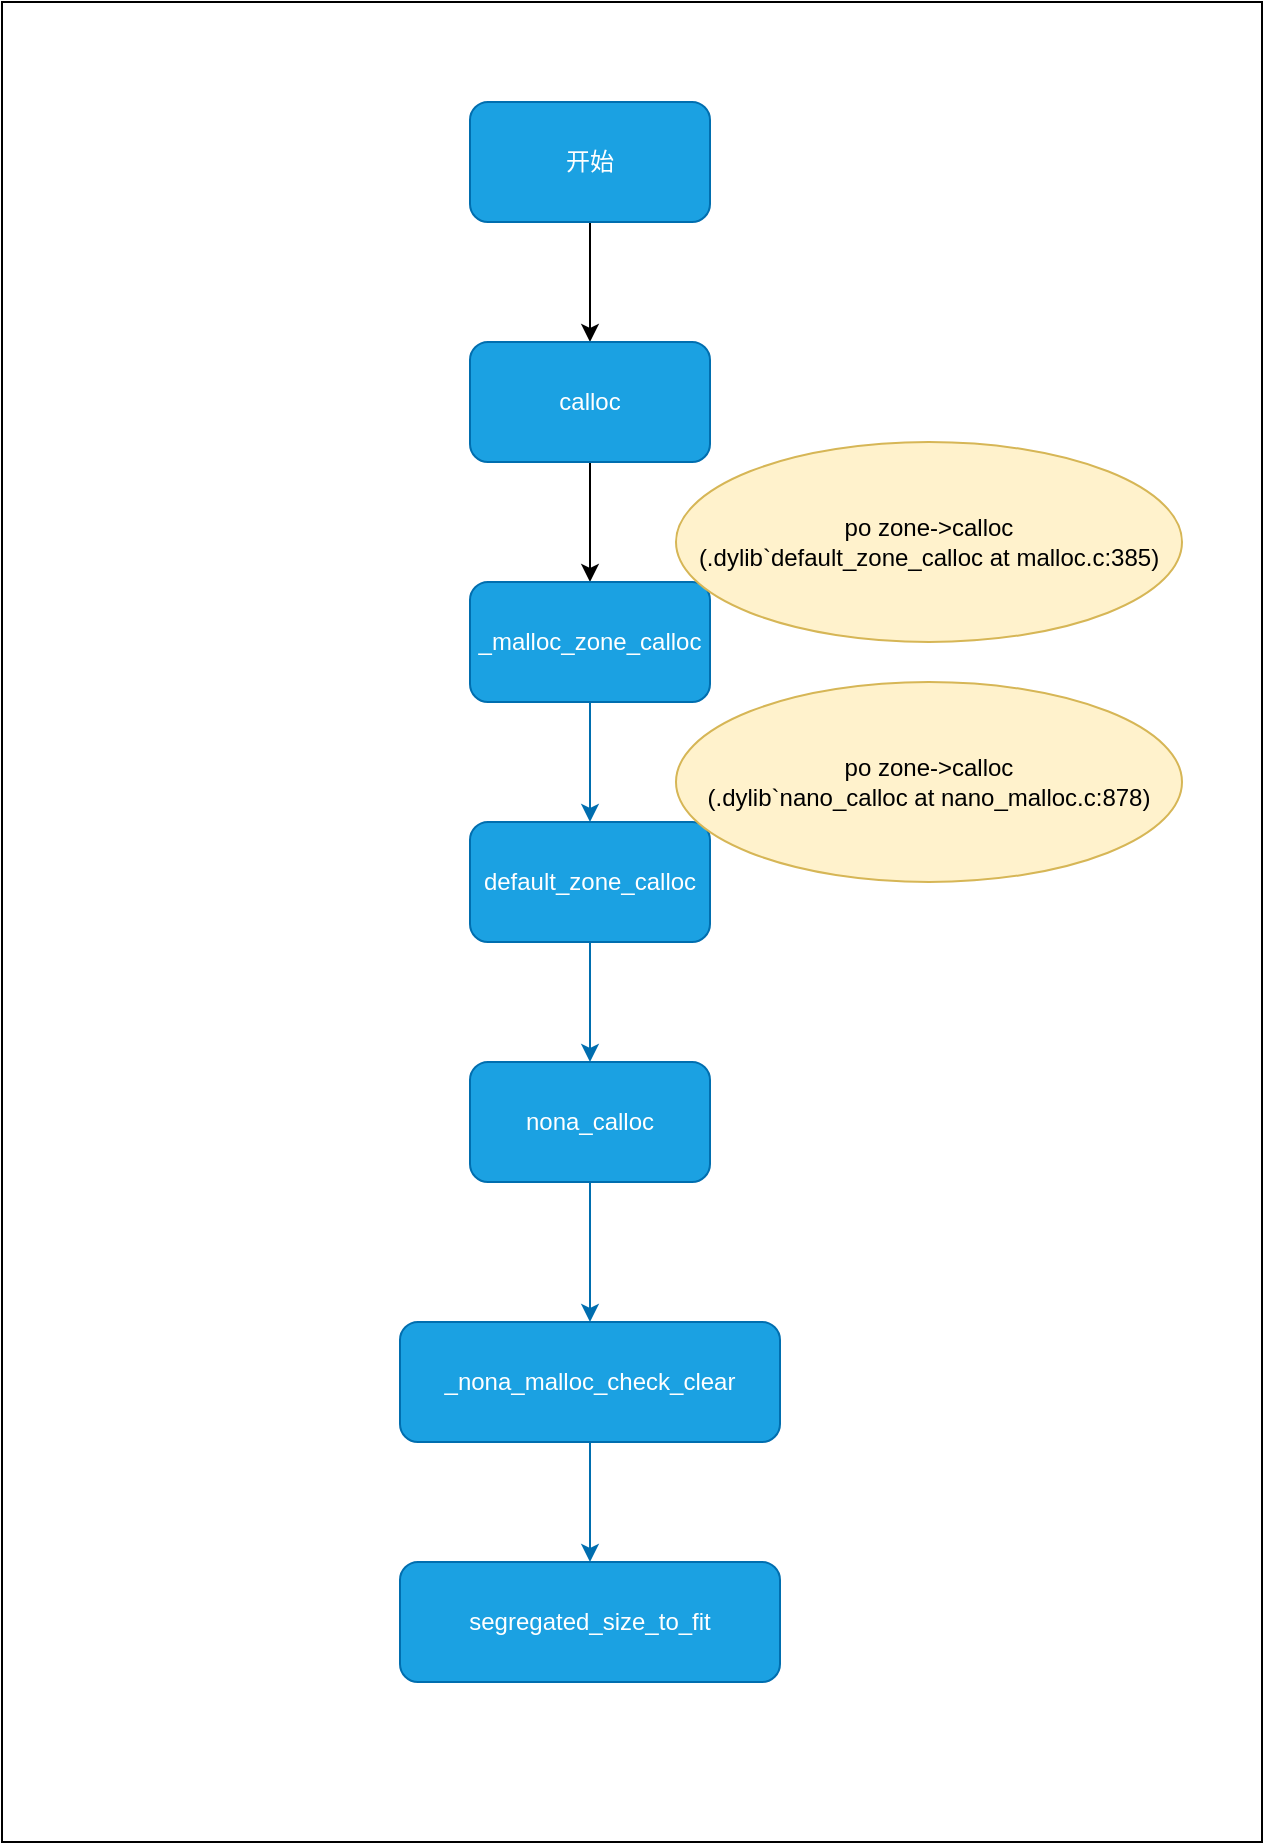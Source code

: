 <mxfile version="16.4.5" type="github">
  <diagram id="GmnrlmjLdg8a2bMIK4yc" name="Page-1">
    <mxGraphModel dx="1716" dy="983" grid="1" gridSize="10" guides="1" tooltips="1" connect="1" arrows="1" fold="1" page="1" pageScale="1" pageWidth="827" pageHeight="1169" math="0" shadow="0">
      <root>
        <mxCell id="0" />
        <mxCell id="1" parent="0" />
        <mxCell id="YinPKacjG_CFSwzIZgs7-18" value="" style="rounded=0;whiteSpace=wrap;html=1;" vertex="1" parent="1">
          <mxGeometry x="120" y="10" width="630" height="920" as="geometry" />
        </mxCell>
        <mxCell id="YinPKacjG_CFSwzIZgs7-2" style="edgeStyle=orthogonalEdgeStyle;rounded=0;orthogonalLoop=1;jettySize=auto;html=1;" edge="1" parent="1" source="YinPKacjG_CFSwzIZgs7-1">
          <mxGeometry relative="1" as="geometry">
            <mxPoint x="414" y="180" as="targetPoint" />
          </mxGeometry>
        </mxCell>
        <mxCell id="YinPKacjG_CFSwzIZgs7-1" value="开始" style="rounded=1;whiteSpace=wrap;html=1;fillColor=#1ba1e2;fontColor=#ffffff;strokeColor=#006EAF;" vertex="1" parent="1">
          <mxGeometry x="354" y="60" width="120" height="60" as="geometry" />
        </mxCell>
        <mxCell id="YinPKacjG_CFSwzIZgs7-5" style="edgeStyle=orthogonalEdgeStyle;rounded=0;orthogonalLoop=1;jettySize=auto;html=1;entryX=0.5;entryY=0;entryDx=0;entryDy=0;" edge="1" parent="1" source="YinPKacjG_CFSwzIZgs7-3" target="YinPKacjG_CFSwzIZgs7-4">
          <mxGeometry relative="1" as="geometry" />
        </mxCell>
        <mxCell id="YinPKacjG_CFSwzIZgs7-3" value="calloc" style="rounded=1;whiteSpace=wrap;html=1;fillColor=#1ba1e2;fontColor=#ffffff;strokeColor=#006EAF;" vertex="1" parent="1">
          <mxGeometry x="354" y="180" width="120" height="60" as="geometry" />
        </mxCell>
        <mxCell id="YinPKacjG_CFSwzIZgs7-7" value="" style="edgeStyle=orthogonalEdgeStyle;rounded=0;orthogonalLoop=1;jettySize=auto;html=1;fillColor=#1ba1e2;strokeColor=#006EAF;" edge="1" parent="1" source="YinPKacjG_CFSwzIZgs7-4" target="YinPKacjG_CFSwzIZgs7-6">
          <mxGeometry relative="1" as="geometry" />
        </mxCell>
        <mxCell id="YinPKacjG_CFSwzIZgs7-4" value="_malloc_zone_calloc" style="rounded=1;whiteSpace=wrap;html=1;fillColor=#1ba1e2;fontColor=#ffffff;strokeColor=#006EAF;" vertex="1" parent="1">
          <mxGeometry x="354" y="300" width="120" height="60" as="geometry" />
        </mxCell>
        <mxCell id="YinPKacjG_CFSwzIZgs7-9" value="" style="edgeStyle=orthogonalEdgeStyle;rounded=0;orthogonalLoop=1;jettySize=auto;html=1;fillColor=#1ba1e2;strokeColor=#006EAF;" edge="1" parent="1" source="YinPKacjG_CFSwzIZgs7-6" target="YinPKacjG_CFSwzIZgs7-8">
          <mxGeometry relative="1" as="geometry" />
        </mxCell>
        <mxCell id="YinPKacjG_CFSwzIZgs7-6" value="default_zone_calloc" style="whiteSpace=wrap;html=1;rounded=1;fillColor=#1ba1e2;fontColor=#ffffff;strokeColor=#006EAF;" vertex="1" parent="1">
          <mxGeometry x="354" y="420" width="120" height="60" as="geometry" />
        </mxCell>
        <mxCell id="YinPKacjG_CFSwzIZgs7-11" value="" style="edgeStyle=orthogonalEdgeStyle;rounded=0;orthogonalLoop=1;jettySize=auto;html=1;fillColor=#1ba1e2;strokeColor=#006EAF;" edge="1" parent="1" source="YinPKacjG_CFSwzIZgs7-8" target="YinPKacjG_CFSwzIZgs7-10">
          <mxGeometry relative="1" as="geometry" />
        </mxCell>
        <mxCell id="YinPKacjG_CFSwzIZgs7-8" value="nona_calloc" style="whiteSpace=wrap;html=1;rounded=1;fillColor=#1ba1e2;fontColor=#ffffff;strokeColor=#006EAF;" vertex="1" parent="1">
          <mxGeometry x="354" y="540" width="120" height="60" as="geometry" />
        </mxCell>
        <mxCell id="YinPKacjG_CFSwzIZgs7-13" value="" style="edgeStyle=orthogonalEdgeStyle;rounded=0;orthogonalLoop=1;jettySize=auto;html=1;fillColor=#1ba1e2;strokeColor=#006EAF;" edge="1" parent="1" source="YinPKacjG_CFSwzIZgs7-10" target="YinPKacjG_CFSwzIZgs7-12">
          <mxGeometry relative="1" as="geometry" />
        </mxCell>
        <mxCell id="YinPKacjG_CFSwzIZgs7-10" value="_nona_malloc_check_clear" style="whiteSpace=wrap;html=1;rounded=1;fillColor=#1ba1e2;fontColor=#ffffff;strokeColor=#006EAF;" vertex="1" parent="1">
          <mxGeometry x="319" y="670" width="190" height="60" as="geometry" />
        </mxCell>
        <mxCell id="YinPKacjG_CFSwzIZgs7-12" value="segregated_size_to_fit" style="whiteSpace=wrap;html=1;rounded=1;fillColor=#1ba1e2;fontColor=#ffffff;strokeColor=#006EAF;" vertex="1" parent="1">
          <mxGeometry x="319" y="790" width="190" height="60" as="geometry" />
        </mxCell>
        <mxCell id="YinPKacjG_CFSwzIZgs7-14" value="po zone-&gt;calloc&#xa;(.dylib`default_zone_calloc at malloc.c:385)" style="ellipse;whiteSpace=wrap;html=1;fillColor=#fff2cc;strokeColor=#d6b656;align=center;" vertex="1" parent="1">
          <mxGeometry x="457" y="230" width="253" height="100" as="geometry" />
        </mxCell>
        <mxCell id="YinPKacjG_CFSwzIZgs7-17" value="&lt;div&gt;po zone-&amp;gt;calloc&lt;/div&gt;&lt;div&gt;(.dylib`nano_calloc at nano_malloc.c:878)&lt;/div&gt;" style="ellipse;whiteSpace=wrap;html=1;fillColor=#fff2cc;strokeColor=#d6b656;align=center;" vertex="1" parent="1">
          <mxGeometry x="457" y="350" width="253" height="100" as="geometry" />
        </mxCell>
      </root>
    </mxGraphModel>
  </diagram>
</mxfile>
